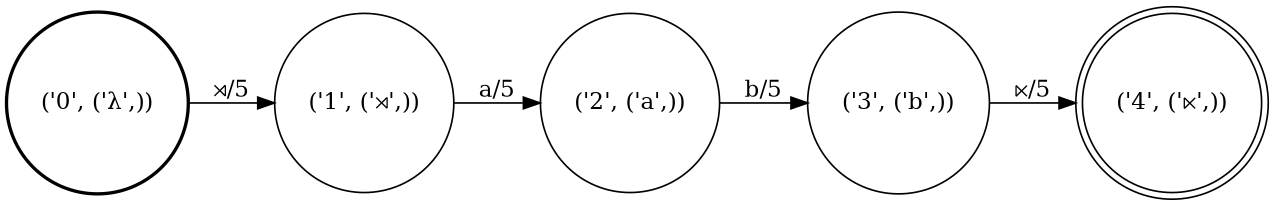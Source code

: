 digraph FST {
rankdir = LR;
size = "8.5,11";
center = 1;
orientation = Portrait;
ranksep = "0.4";
nodesep = "0.25";
0 [label = "('0', ('λ',))", shape = circle, style = bold, fontsize = 14]
	0 -> 1 [label = "⋊/5", fontsize = 14];
1 [label = "('1', ('⋊',))", shape = circle, style = solid, fontsize = 14]
	1 -> 2 [label = "a/5", fontsize = 14];
2 [label = "('2', ('a',))", shape = circle, style = solid, fontsize = 14]
	2 -> 3 [label = "b/5", fontsize = 14];
3 [label = "('3', ('b',))", shape = circle, style = solid, fontsize = 14]
	3 -> 4 [label = "⋉/5", fontsize = 14];
4 [label = "('4', ('⋉',))", shape = doublecircle, style = solid, fontsize = 14]
}
